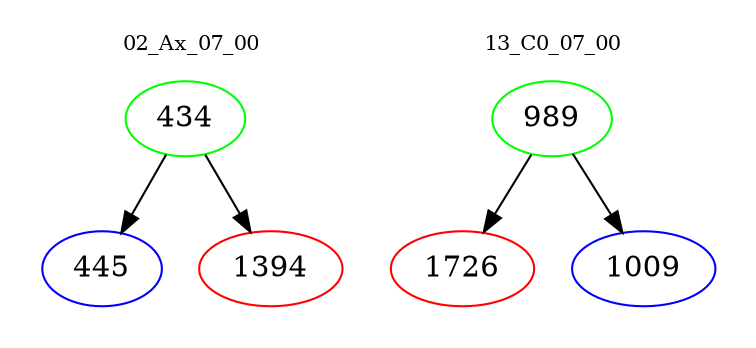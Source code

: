 digraph{
subgraph cluster_0 {
color = white
label = "02_Ax_07_00";
fontsize=10;
T0_434 [label="434", color="green"]
T0_434 -> T0_445 [color="black"]
T0_445 [label="445", color="blue"]
T0_434 -> T0_1394 [color="black"]
T0_1394 [label="1394", color="red"]
}
subgraph cluster_1 {
color = white
label = "13_C0_07_00";
fontsize=10;
T1_989 [label="989", color="green"]
T1_989 -> T1_1726 [color="black"]
T1_1726 [label="1726", color="red"]
T1_989 -> T1_1009 [color="black"]
T1_1009 [label="1009", color="blue"]
}
}
